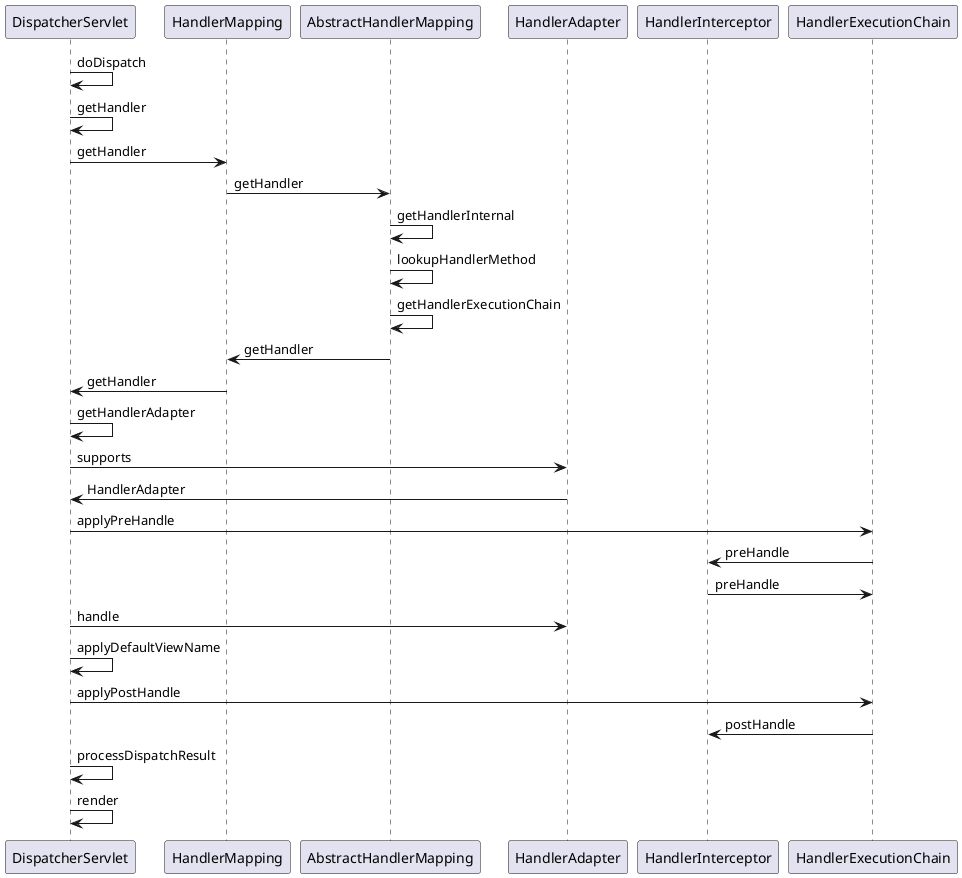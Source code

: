 @startuml
participant DispatcherServlet as F1
participant HandlerMapping as F2
participant AbstractHandlerMapping as F3
participant HandlerAdapter as F5
participant HandlerInterceptor as F4
participant HandlerExecutionChain as F6




F1 -> F1 : doDispatch
F1 -> F1 : getHandler
F1 -> F2 : getHandler
F2 -> F3 : getHandler
F3 -> F3 : getHandlerInternal
F3 -> F3 : lookupHandlerMethod
F3 -> F3 : getHandlerExecutionChain
F3 -> F2 : getHandler
F2 -> F1 : getHandler
F1 -> F1 : getHandlerAdapter
F1 -> F5 : supports
F5 -> F1 : HandlerAdapter
F1 -> F6 : applyPreHandle
F6 -> F4 : preHandle
F4 -> F6 : preHandle
F1 -> F5 : handle
F1 -> F1 : applyDefaultViewName
F1 -> F6 : applyPostHandle
F6 -> F4 : postHandle
F1 -> F1 : processDispatchResult
F1 -> F1 : render






@enduml
